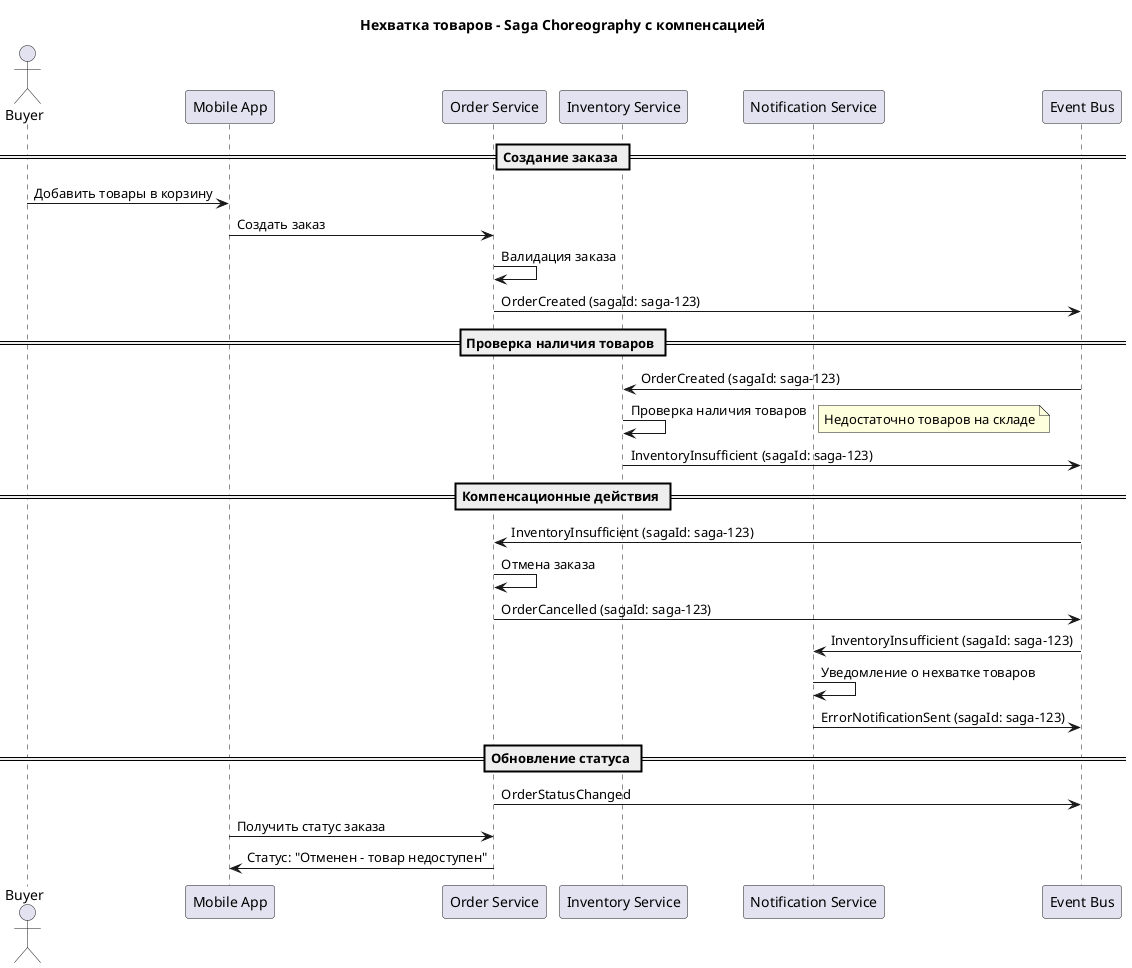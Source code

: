 @startuml Sequence_Insufficient_Inventory
title Нехватка товаров - Saga Choreography с компенсацией

actor Buyer as B
participant "Mobile App" as MA
participant "Order Service" as OS
participant "Inventory Service" as IS
participant "Notification Service" as NS
participant "Event Bus" as EB

== Создание заказа ==
B -> MA: Добавить товары в корзину
MA -> OS: Создать заказ
OS -> OS: Валидация заказа
OS -> EB: OrderCreated (sagaId: saga-123)

== Проверка наличия товаров ==
EB -> IS: OrderCreated (sagaId: saga-123)
IS -> IS: Проверка наличия товаров
note right: Недостаточно товаров на складе
IS -> EB: InventoryInsufficient (sagaId: saga-123)

== Компенсационные действия ==
EB -> OS: InventoryInsufficient (sagaId: saga-123)
OS -> OS: Отмена заказа
OS -> EB: OrderCancelled (sagaId: saga-123)

EB -> NS: InventoryInsufficient (sagaId: saga-123)
NS -> NS: Уведомление о нехватке товаров
NS -> EB: ErrorNotificationSent (sagaId: saga-123)

== Обновление статуса ==
OS -> EB: OrderStatusChanged
MA -> OS: Получить статус заказа
OS -> MA: Статус: "Отменен - товар недоступен"

@enduml
